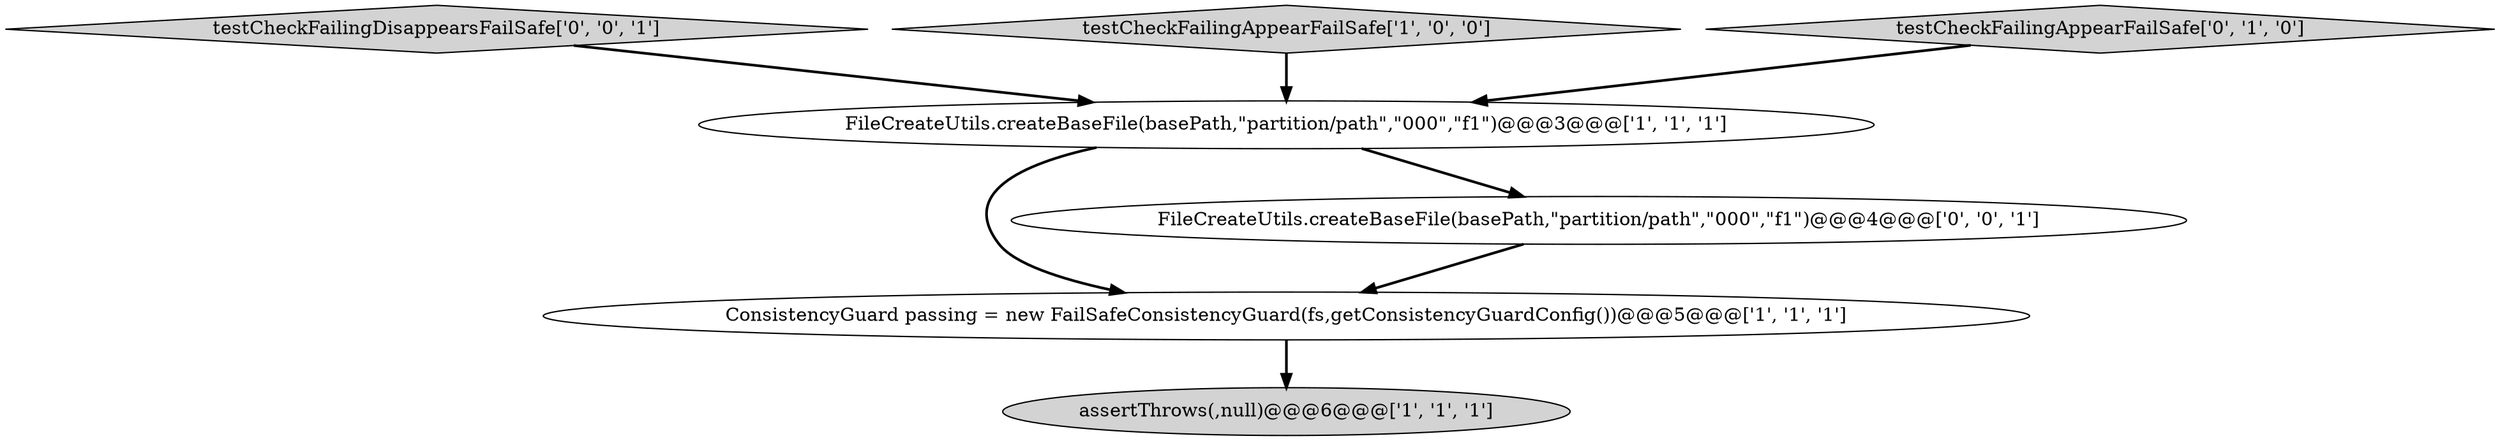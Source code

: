 digraph {
0 [style = filled, label = "ConsistencyGuard passing = new FailSafeConsistencyGuard(fs,getConsistencyGuardConfig())@@@5@@@['1', '1', '1']", fillcolor = white, shape = ellipse image = "AAA0AAABBB1BBB"];
6 [style = filled, label = "testCheckFailingDisappearsFailSafe['0', '0', '1']", fillcolor = lightgray, shape = diamond image = "AAA0AAABBB3BBB"];
5 [style = filled, label = "FileCreateUtils.createBaseFile(basePath,\"partition/path\",\"000\",\"f1\")@@@4@@@['0', '0', '1']", fillcolor = white, shape = ellipse image = "AAA0AAABBB3BBB"];
2 [style = filled, label = "FileCreateUtils.createBaseFile(basePath,\"partition/path\",\"000\",\"f1\")@@@3@@@['1', '1', '1']", fillcolor = white, shape = ellipse image = "AAA0AAABBB1BBB"];
3 [style = filled, label = "testCheckFailingAppearFailSafe['1', '0', '0']", fillcolor = lightgray, shape = diamond image = "AAA0AAABBB1BBB"];
4 [style = filled, label = "testCheckFailingAppearFailSafe['0', '1', '0']", fillcolor = lightgray, shape = diamond image = "AAA0AAABBB2BBB"];
1 [style = filled, label = "assertThrows(,null)@@@6@@@['1', '1', '1']", fillcolor = lightgray, shape = ellipse image = "AAA0AAABBB1BBB"];
0->1 [style = bold, label=""];
2->0 [style = bold, label=""];
5->0 [style = bold, label=""];
3->2 [style = bold, label=""];
6->2 [style = bold, label=""];
4->2 [style = bold, label=""];
2->5 [style = bold, label=""];
}
